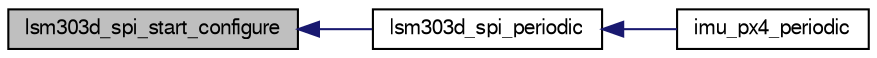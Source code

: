 digraph "lsm303d_spi_start_configure"
{
  edge [fontname="FreeSans",fontsize="10",labelfontname="FreeSans",labelfontsize="10"];
  node [fontname="FreeSans",fontsize="10",shape=record];
  rankdir="LR";
  Node1 [label="lsm303d_spi_start_configure",height=0.2,width=0.4,color="black", fillcolor="grey75", style="filled", fontcolor="black"];
  Node1 -> Node2 [dir="back",color="midnightblue",fontsize="10",style="solid",fontname="FreeSans"];
  Node2 [label="lsm303d_spi_periodic",height=0.2,width=0.4,color="black", fillcolor="white", style="filled",URL="$lsm303d__spi_8h.html#a46caf9f0043d121b803f30e9f8627f8d",tooltip="convenience function: read or start configuration if not already initialized "];
  Node2 -> Node3 [dir="back",color="midnightblue",fontsize="10",style="solid",fontname="FreeSans"];
  Node3 [label="imu_px4_periodic",height=0.2,width=0.4,color="black", fillcolor="white", style="filled",URL="$imu__px4fmu__v2_84_8h.html#a89ba24ff1ce9be73bca621cda73b46f5"];
}
